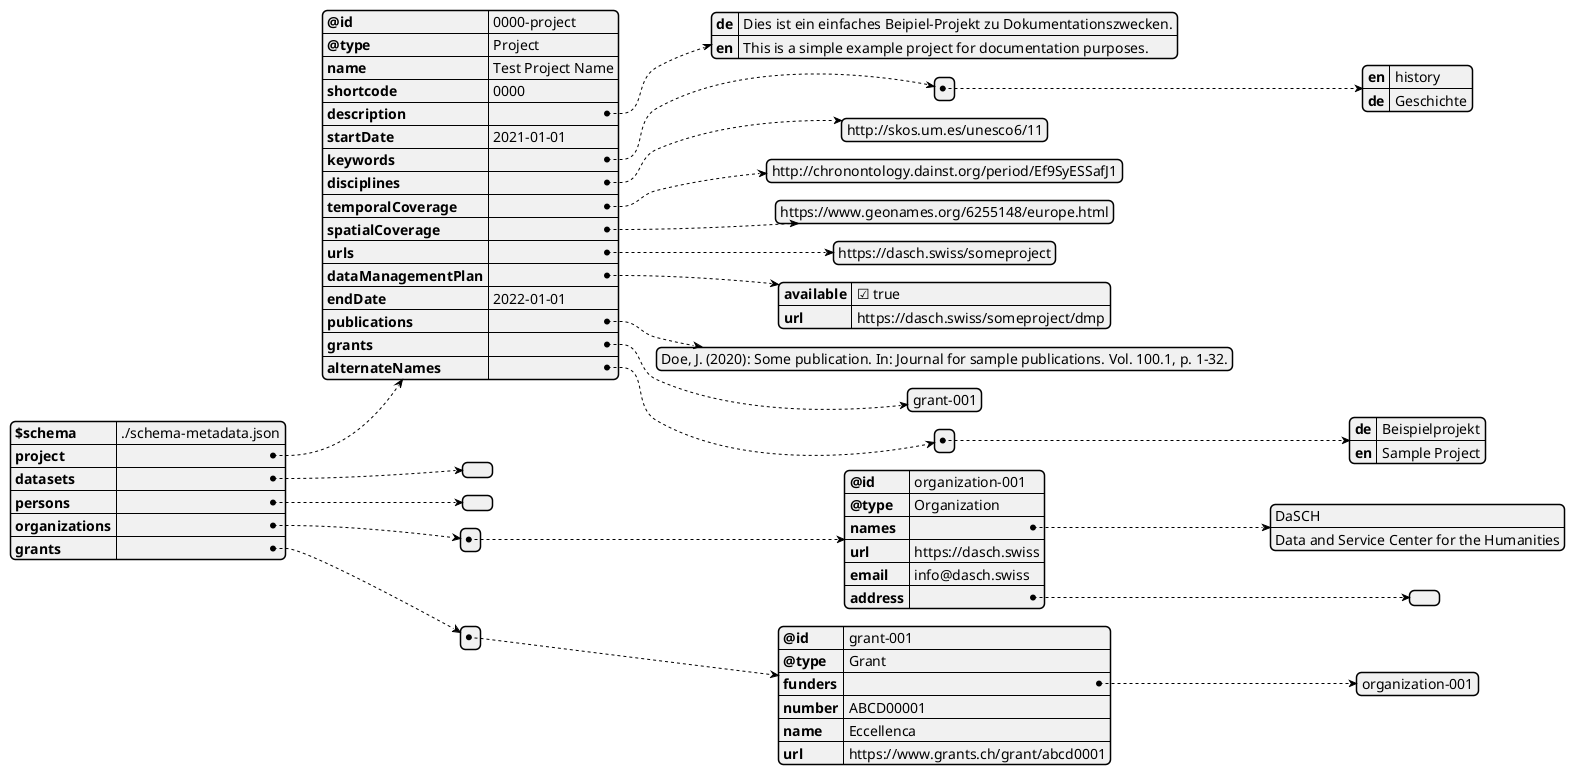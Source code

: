 @startjson API-Example

{
  "$schema": "./schema-metadata.json",
  "project": {
    "@id": "0000-project",
    "@type": "Project",
    "name": "Test Project Name",
    "shortcode": "0000",
    "description": {
      "de": "Dies ist ein einfaches Beipiel-Projekt zu Dokumentationszwecken.",
      "en": "This is a simple example project for documentation purposes."
    },
    "startDate": "2021-01-01",
    "keywords": [
      {
        "en": "history",
        "de": "Geschichte"
      }
    ],
    "disciplines": [
      "http://skos.um.es/unesco6/11"
    ],
    "temporalCoverage": [
      "http://chronontology.dainst.org/period/Ef9SyESSafJ1"
    ],
    "spatialCoverage": [
      "https://www.geonames.org/6255148/europe.html"
    ],
    "urls": [
      "https://dasch.swiss/someproject"
    ],
    "dataManagementPlan": {
      "available": true,
      "url": "https://dasch.swiss/someproject/dmp"
    },
    "endDate": "2022-01-01",
    "publications": [
      "Doe, J. (2020): Some publication. In: Journal for sample publications. Vol. 100.1, p. 1-32."
    ],
    "grants": [
      "grant-001"
    ],
    "alternateNames": [
      {
        "de": "Beispielprojekt",
        "en": "Sample Project"
      }
    ]
  },
  "datasets": [],
  "persons": [],
  "organizations": [
    {
      "@id": "organization-001",
      "@type": "Organization",
      "names": [
        "DaSCH",
        "Data and Service Center for the Humanities"
      ],
      "url": "https://dasch.swiss",
      "email": "info@dasch.swiss",
      "address": {
        
      }
    }
  ],
  "grants": [
    {
      "@id": "grant-001",
      "@type": "Grant",
      "funders": [
        "organization-001"
      ],
      "number": "ABCD00001",
      "name": "Eccellenca",
      "url": "https://www.grants.ch/grant/abcd0001"
    }
  ]
}


@endjson
